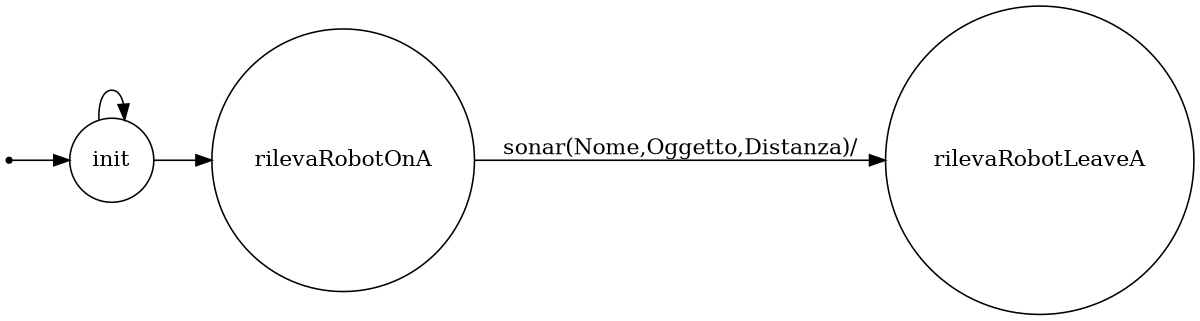 /*
*
* A GraphViz DOT FSM description 
* Please use a GraphViz visualizer (like http://www.webgraphviz.com)
* 
* Generated by AM,NC,RM
*  
*/
 
digraph finite_state_machine {
  	rankdir=LR;
  	size="8,5"
  	node [shape = point]; iniziale;
  	node [shape = doublecircle]; 
  	node [shape = circle];
  	iniziale -> init [label = ""];
  	
  	
  	init -> rilevaRobotOnA [ label = ""];
  	init -> init [ label = ""];
  	
  	rilevaRobotOnA -> rilevaRobotLeaveA [ label = "sonar(Nome,Oggetto,Distanza)/"];
}